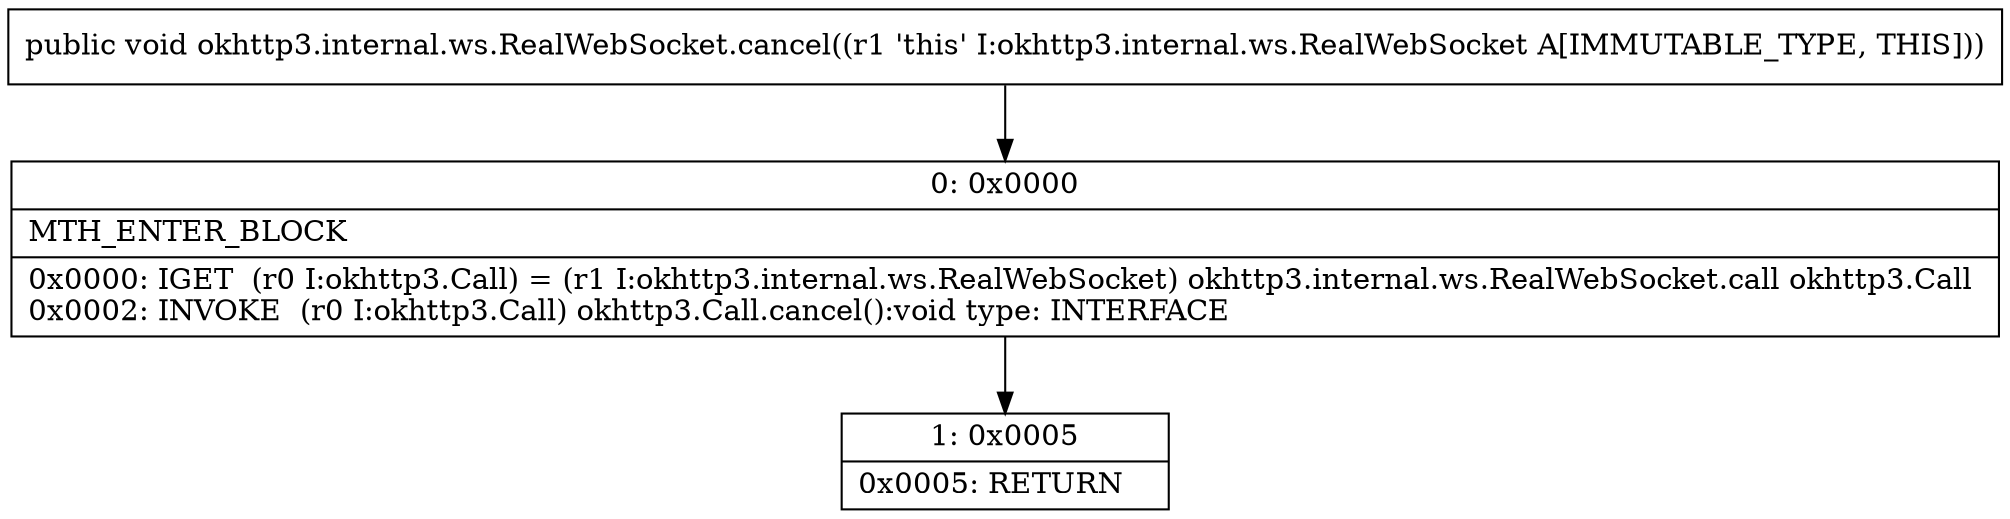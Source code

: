digraph "CFG forokhttp3.internal.ws.RealWebSocket.cancel()V" {
Node_0 [shape=record,label="{0\:\ 0x0000|MTH_ENTER_BLOCK\l|0x0000: IGET  (r0 I:okhttp3.Call) = (r1 I:okhttp3.internal.ws.RealWebSocket) okhttp3.internal.ws.RealWebSocket.call okhttp3.Call \l0x0002: INVOKE  (r0 I:okhttp3.Call) okhttp3.Call.cancel():void type: INTERFACE \l}"];
Node_1 [shape=record,label="{1\:\ 0x0005|0x0005: RETURN   \l}"];
MethodNode[shape=record,label="{public void okhttp3.internal.ws.RealWebSocket.cancel((r1 'this' I:okhttp3.internal.ws.RealWebSocket A[IMMUTABLE_TYPE, THIS])) }"];
MethodNode -> Node_0;
Node_0 -> Node_1;
}

